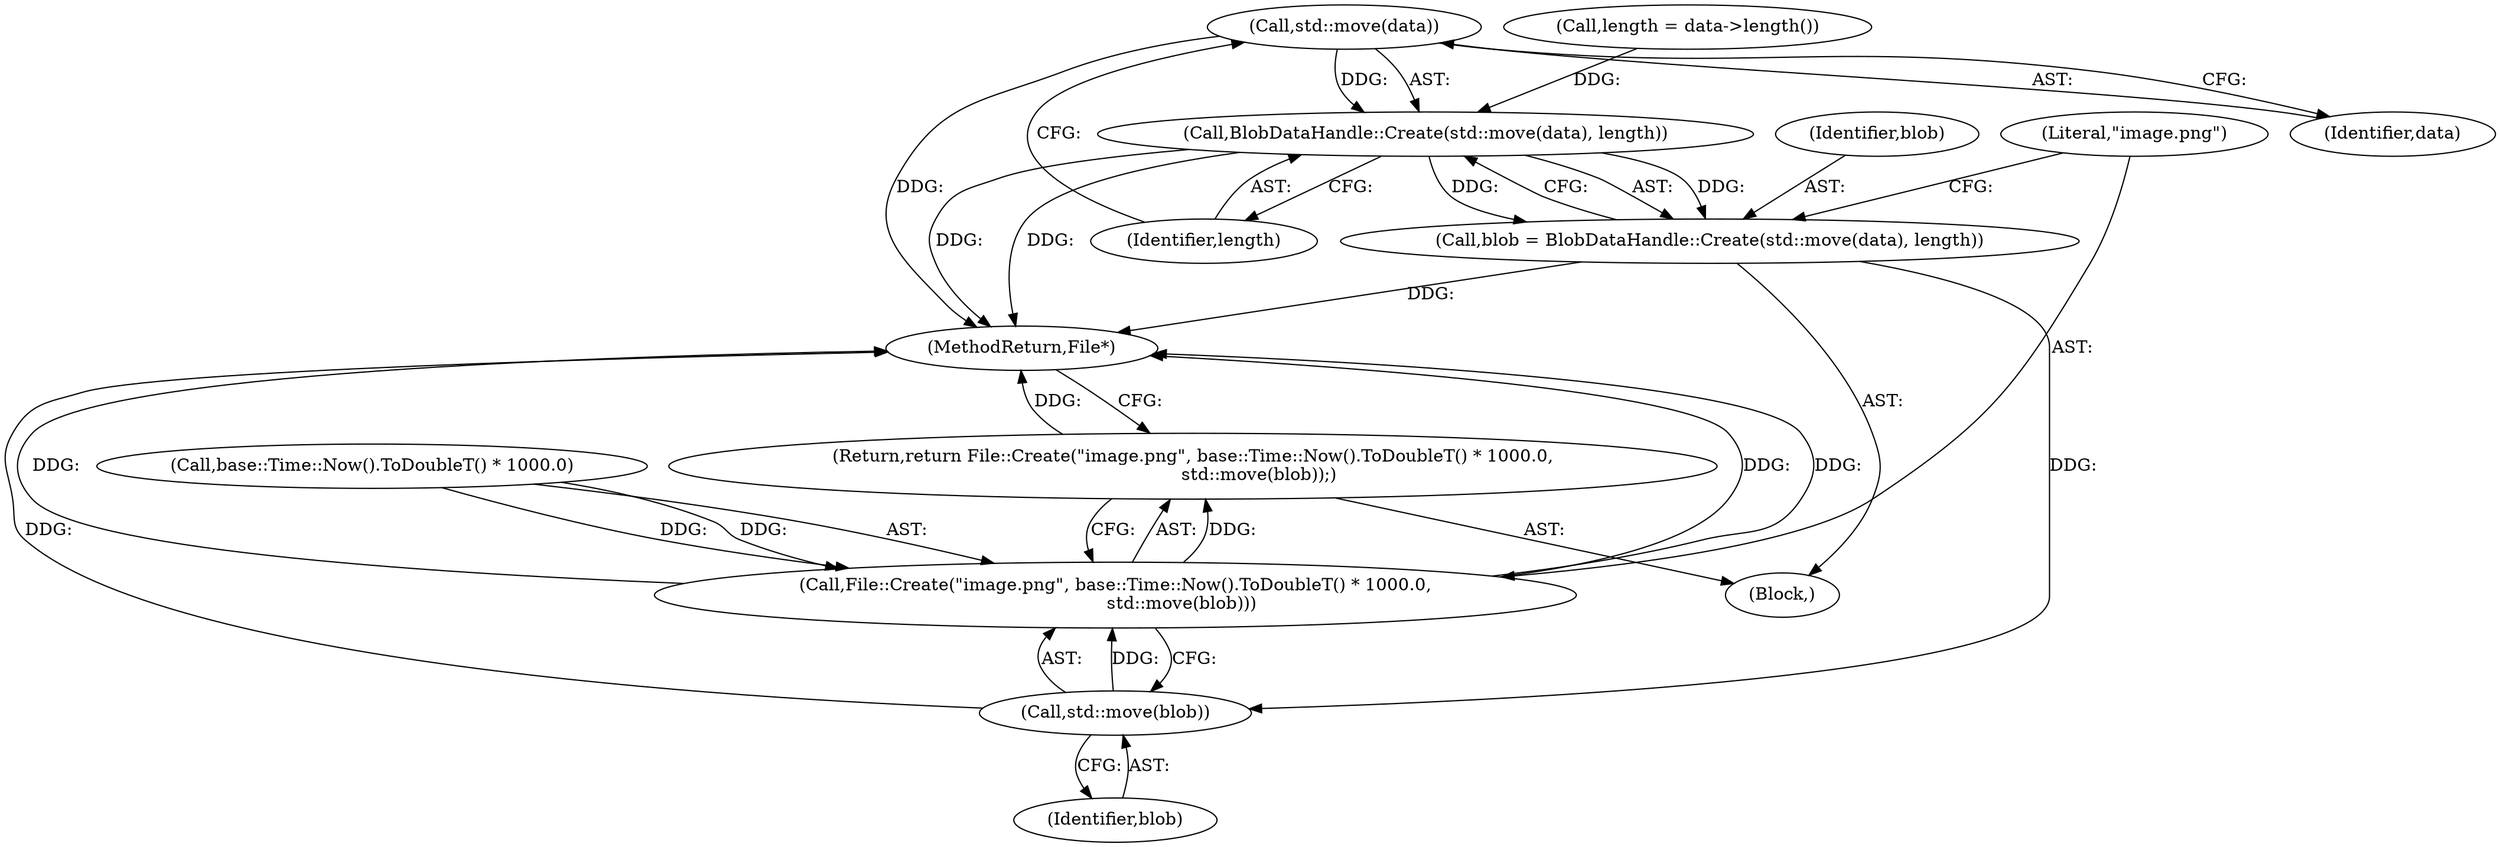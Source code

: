 digraph "0_Chrome_123e68f88fd0ed4f7447ba81148f9b619b947c47@API" {
"1000168" [label="(Call,std::move(data))"];
"1000167" [label="(Call,BlobDataHandle::Create(std::move(data), length))"];
"1000165" [label="(Call,blob = BlobDataHandle::Create(std::move(data), length))"];
"1000177" [label="(Call,std::move(blob))"];
"1000172" [label="(Call,File::Create(\"image.png\", base::Time::Now().ToDoubleT() * 1000.0,\n                        std::move(blob)))"];
"1000171" [label="(Return,return File::Create(\"image.png\", base::Time::Now().ToDoubleT() * 1000.0,\n                        std::move(blob));)"];
"1000129" [label="(Block,)"];
"1000166" [label="(Identifier,blob)"];
"1000178" [label="(Identifier,blob)"];
"1000170" [label="(Identifier,length)"];
"1000174" [label="(Call,base::Time::Now().ToDoubleT() * 1000.0)"];
"1000171" [label="(Return,return File::Create(\"image.png\", base::Time::Now().ToDoubleT() * 1000.0,\n                        std::move(blob));)"];
"1000173" [label="(Literal,\"image.png\")"];
"1000165" [label="(Call,blob = BlobDataHandle::Create(std::move(data), length))"];
"1000168" [label="(Call,std::move(data))"];
"1000161" [label="(Call,length = data->length())"];
"1000172" [label="(Call,File::Create(\"image.png\", base::Time::Now().ToDoubleT() * 1000.0,\n                        std::move(blob)))"];
"1000177" [label="(Call,std::move(blob))"];
"1000169" [label="(Identifier,data)"];
"1000181" [label="(MethodReturn,File*)"];
"1000167" [label="(Call,BlobDataHandle::Create(std::move(data), length))"];
"1000168" -> "1000167"  [label="AST: "];
"1000168" -> "1000169"  [label="CFG: "];
"1000169" -> "1000168"  [label="AST: "];
"1000170" -> "1000168"  [label="CFG: "];
"1000168" -> "1000181"  [label="DDG: "];
"1000168" -> "1000167"  [label="DDG: "];
"1000167" -> "1000165"  [label="AST: "];
"1000167" -> "1000170"  [label="CFG: "];
"1000170" -> "1000167"  [label="AST: "];
"1000165" -> "1000167"  [label="CFG: "];
"1000167" -> "1000181"  [label="DDG: "];
"1000167" -> "1000181"  [label="DDG: "];
"1000167" -> "1000165"  [label="DDG: "];
"1000167" -> "1000165"  [label="DDG: "];
"1000161" -> "1000167"  [label="DDG: "];
"1000165" -> "1000129"  [label="AST: "];
"1000166" -> "1000165"  [label="AST: "];
"1000173" -> "1000165"  [label="CFG: "];
"1000165" -> "1000181"  [label="DDG: "];
"1000165" -> "1000177"  [label="DDG: "];
"1000177" -> "1000172"  [label="AST: "];
"1000177" -> "1000178"  [label="CFG: "];
"1000178" -> "1000177"  [label="AST: "];
"1000172" -> "1000177"  [label="CFG: "];
"1000177" -> "1000181"  [label="DDG: "];
"1000177" -> "1000172"  [label="DDG: "];
"1000172" -> "1000171"  [label="AST: "];
"1000173" -> "1000172"  [label="AST: "];
"1000174" -> "1000172"  [label="AST: "];
"1000171" -> "1000172"  [label="CFG: "];
"1000172" -> "1000181"  [label="DDG: "];
"1000172" -> "1000181"  [label="DDG: "];
"1000172" -> "1000181"  [label="DDG: "];
"1000172" -> "1000171"  [label="DDG: "];
"1000174" -> "1000172"  [label="DDG: "];
"1000174" -> "1000172"  [label="DDG: "];
"1000171" -> "1000129"  [label="AST: "];
"1000181" -> "1000171"  [label="CFG: "];
"1000171" -> "1000181"  [label="DDG: "];
}
